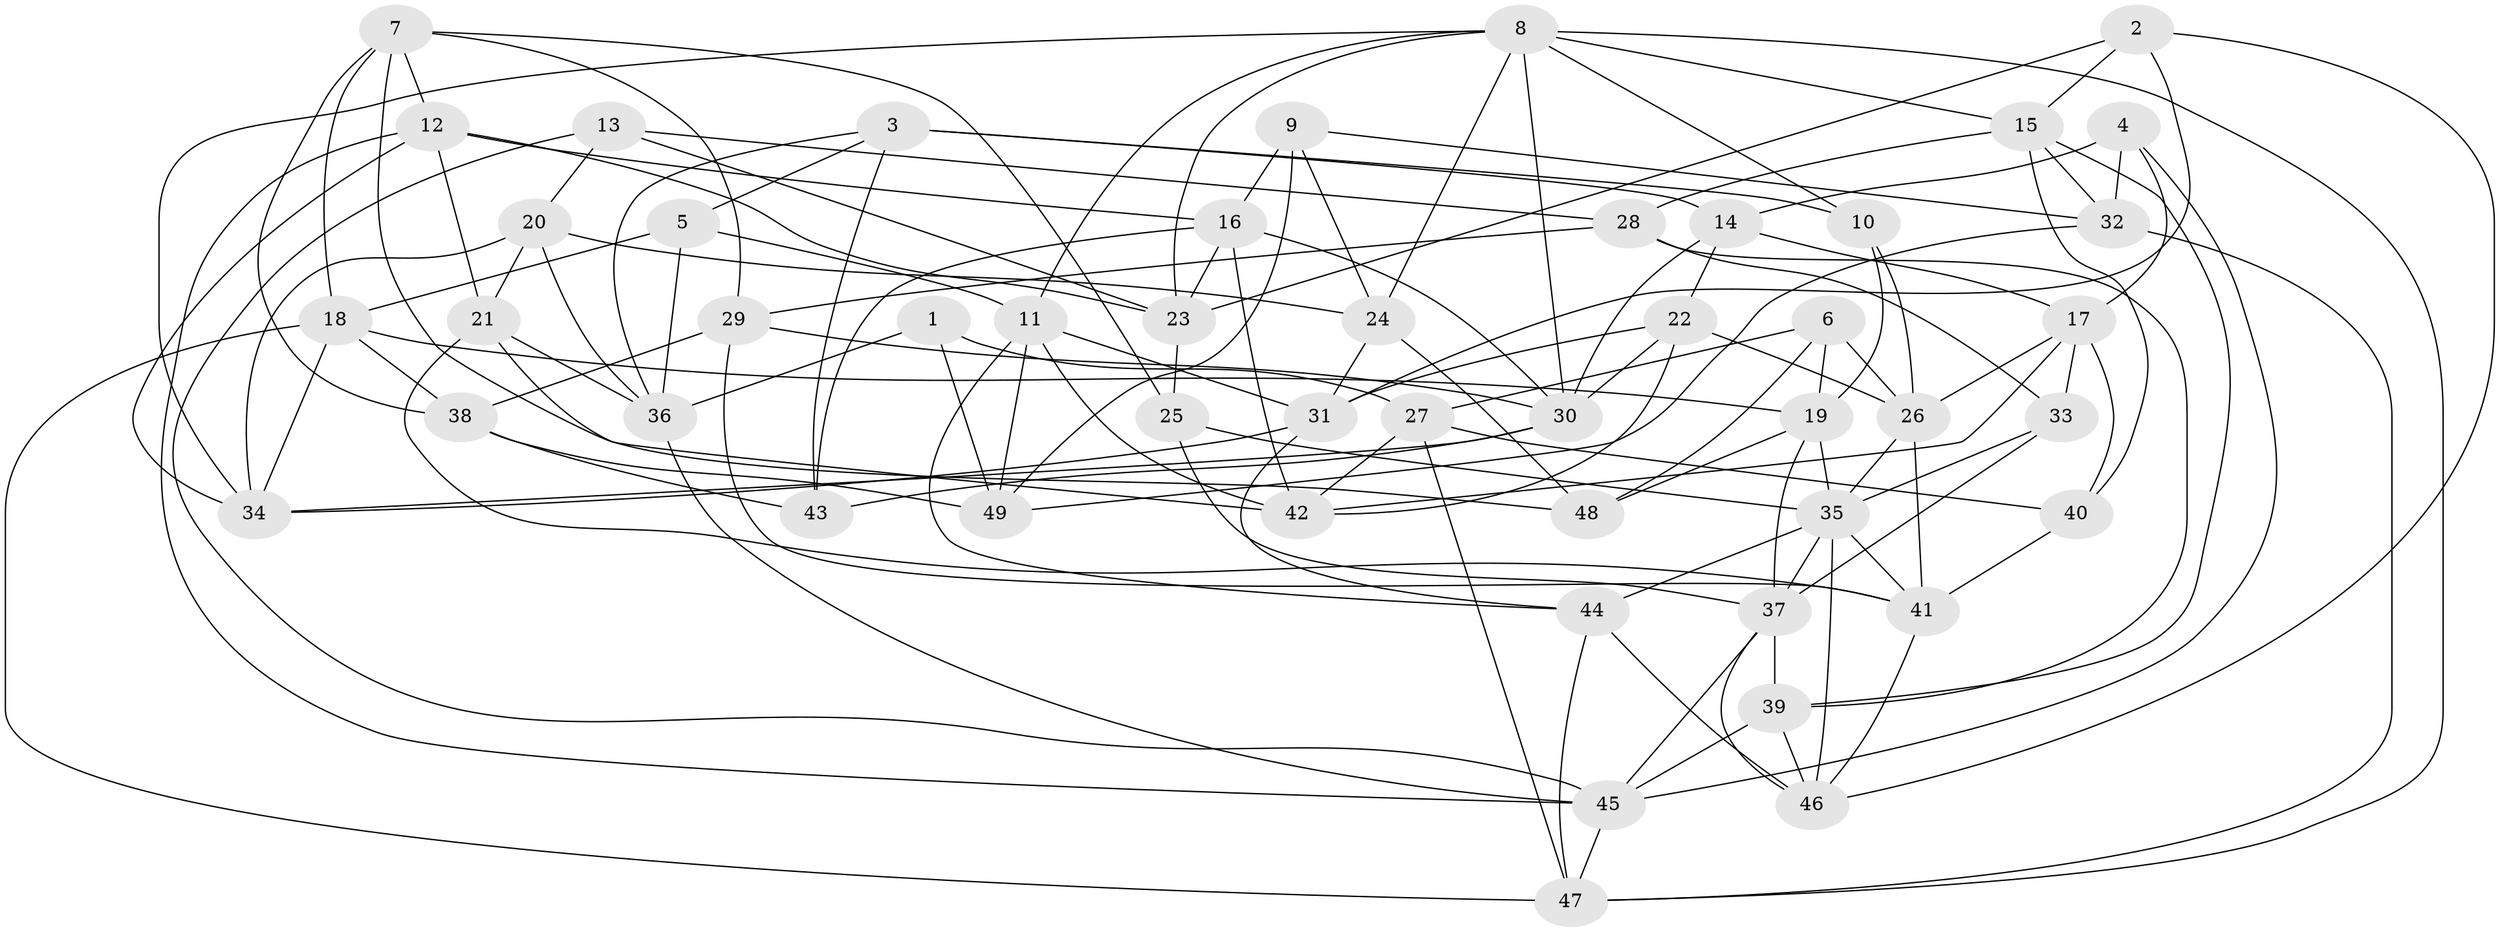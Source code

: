 // original degree distribution, {4: 1.0}
// Generated by graph-tools (version 1.1) at 2025/03/03/09/25 03:03:08]
// undirected, 49 vertices, 130 edges
graph export_dot {
graph [start="1"]
  node [color=gray90,style=filled];
  1;
  2;
  3;
  4;
  5;
  6;
  7;
  8;
  9;
  10;
  11;
  12;
  13;
  14;
  15;
  16;
  17;
  18;
  19;
  20;
  21;
  22;
  23;
  24;
  25;
  26;
  27;
  28;
  29;
  30;
  31;
  32;
  33;
  34;
  35;
  36;
  37;
  38;
  39;
  40;
  41;
  42;
  43;
  44;
  45;
  46;
  47;
  48;
  49;
  1 -- 27 [weight=1.0];
  1 -- 36 [weight=1.0];
  1 -- 49 [weight=2.0];
  2 -- 15 [weight=1.0];
  2 -- 23 [weight=1.0];
  2 -- 31 [weight=1.0];
  2 -- 46 [weight=1.0];
  3 -- 5 [weight=1.0];
  3 -- 10 [weight=1.0];
  3 -- 14 [weight=2.0];
  3 -- 36 [weight=1.0];
  3 -- 43 [weight=1.0];
  4 -- 14 [weight=1.0];
  4 -- 17 [weight=1.0];
  4 -- 32 [weight=1.0];
  4 -- 45 [weight=1.0];
  5 -- 11 [weight=1.0];
  5 -- 18 [weight=1.0];
  5 -- 36 [weight=1.0];
  6 -- 19 [weight=1.0];
  6 -- 26 [weight=1.0];
  6 -- 27 [weight=2.0];
  6 -- 48 [weight=2.0];
  7 -- 12 [weight=1.0];
  7 -- 18 [weight=1.0];
  7 -- 25 [weight=1.0];
  7 -- 29 [weight=1.0];
  7 -- 38 [weight=1.0];
  7 -- 48 [weight=1.0];
  8 -- 10 [weight=1.0];
  8 -- 11 [weight=1.0];
  8 -- 15 [weight=1.0];
  8 -- 23 [weight=1.0];
  8 -- 24 [weight=1.0];
  8 -- 30 [weight=1.0];
  8 -- 34 [weight=1.0];
  8 -- 47 [weight=1.0];
  9 -- 16 [weight=1.0];
  9 -- 24 [weight=1.0];
  9 -- 32 [weight=1.0];
  9 -- 49 [weight=1.0];
  10 -- 19 [weight=1.0];
  10 -- 26 [weight=1.0];
  11 -- 31 [weight=1.0];
  11 -- 42 [weight=1.0];
  11 -- 44 [weight=1.0];
  11 -- 49 [weight=3.0];
  12 -- 16 [weight=1.0];
  12 -- 21 [weight=1.0];
  12 -- 23 [weight=1.0];
  12 -- 34 [weight=1.0];
  12 -- 45 [weight=1.0];
  13 -- 20 [weight=1.0];
  13 -- 23 [weight=1.0];
  13 -- 28 [weight=1.0];
  13 -- 45 [weight=1.0];
  14 -- 17 [weight=1.0];
  14 -- 22 [weight=1.0];
  14 -- 30 [weight=1.0];
  15 -- 28 [weight=1.0];
  15 -- 32 [weight=1.0];
  15 -- 39 [weight=1.0];
  15 -- 40 [weight=1.0];
  16 -- 23 [weight=1.0];
  16 -- 30 [weight=1.0];
  16 -- 42 [weight=1.0];
  16 -- 43 [weight=1.0];
  17 -- 26 [weight=1.0];
  17 -- 33 [weight=1.0];
  17 -- 40 [weight=1.0];
  17 -- 42 [weight=1.0];
  18 -- 19 [weight=1.0];
  18 -- 34 [weight=1.0];
  18 -- 38 [weight=1.0];
  18 -- 47 [weight=1.0];
  19 -- 35 [weight=1.0];
  19 -- 37 [weight=1.0];
  19 -- 48 [weight=1.0];
  20 -- 21 [weight=2.0];
  20 -- 24 [weight=1.0];
  20 -- 34 [weight=1.0];
  20 -- 36 [weight=1.0];
  21 -- 36 [weight=1.0];
  21 -- 41 [weight=1.0];
  21 -- 42 [weight=1.0];
  22 -- 26 [weight=1.0];
  22 -- 30 [weight=2.0];
  22 -- 31 [weight=1.0];
  22 -- 42 [weight=1.0];
  23 -- 25 [weight=1.0];
  24 -- 31 [weight=1.0];
  24 -- 48 [weight=2.0];
  25 -- 35 [weight=1.0];
  25 -- 37 [weight=1.0];
  26 -- 35 [weight=1.0];
  26 -- 41 [weight=1.0];
  27 -- 40 [weight=1.0];
  27 -- 42 [weight=1.0];
  27 -- 47 [weight=1.0];
  28 -- 29 [weight=2.0];
  28 -- 33 [weight=1.0];
  28 -- 39 [weight=1.0];
  29 -- 30 [weight=1.0];
  29 -- 38 [weight=1.0];
  29 -- 41 [weight=1.0];
  30 -- 34 [weight=1.0];
  30 -- 43 [weight=1.0];
  31 -- 34 [weight=1.0];
  31 -- 44 [weight=1.0];
  32 -- 47 [weight=1.0];
  32 -- 49 [weight=2.0];
  33 -- 35 [weight=1.0];
  33 -- 37 [weight=1.0];
  35 -- 37 [weight=2.0];
  35 -- 41 [weight=1.0];
  35 -- 44 [weight=2.0];
  35 -- 46 [weight=1.0];
  36 -- 45 [weight=1.0];
  37 -- 39 [weight=1.0];
  37 -- 45 [weight=1.0];
  37 -- 46 [weight=1.0];
  38 -- 43 [weight=1.0];
  38 -- 49 [weight=2.0];
  39 -- 45 [weight=2.0];
  39 -- 46 [weight=1.0];
  40 -- 41 [weight=1.0];
  41 -- 46 [weight=1.0];
  44 -- 46 [weight=1.0];
  44 -- 47 [weight=1.0];
  45 -- 47 [weight=1.0];
}
